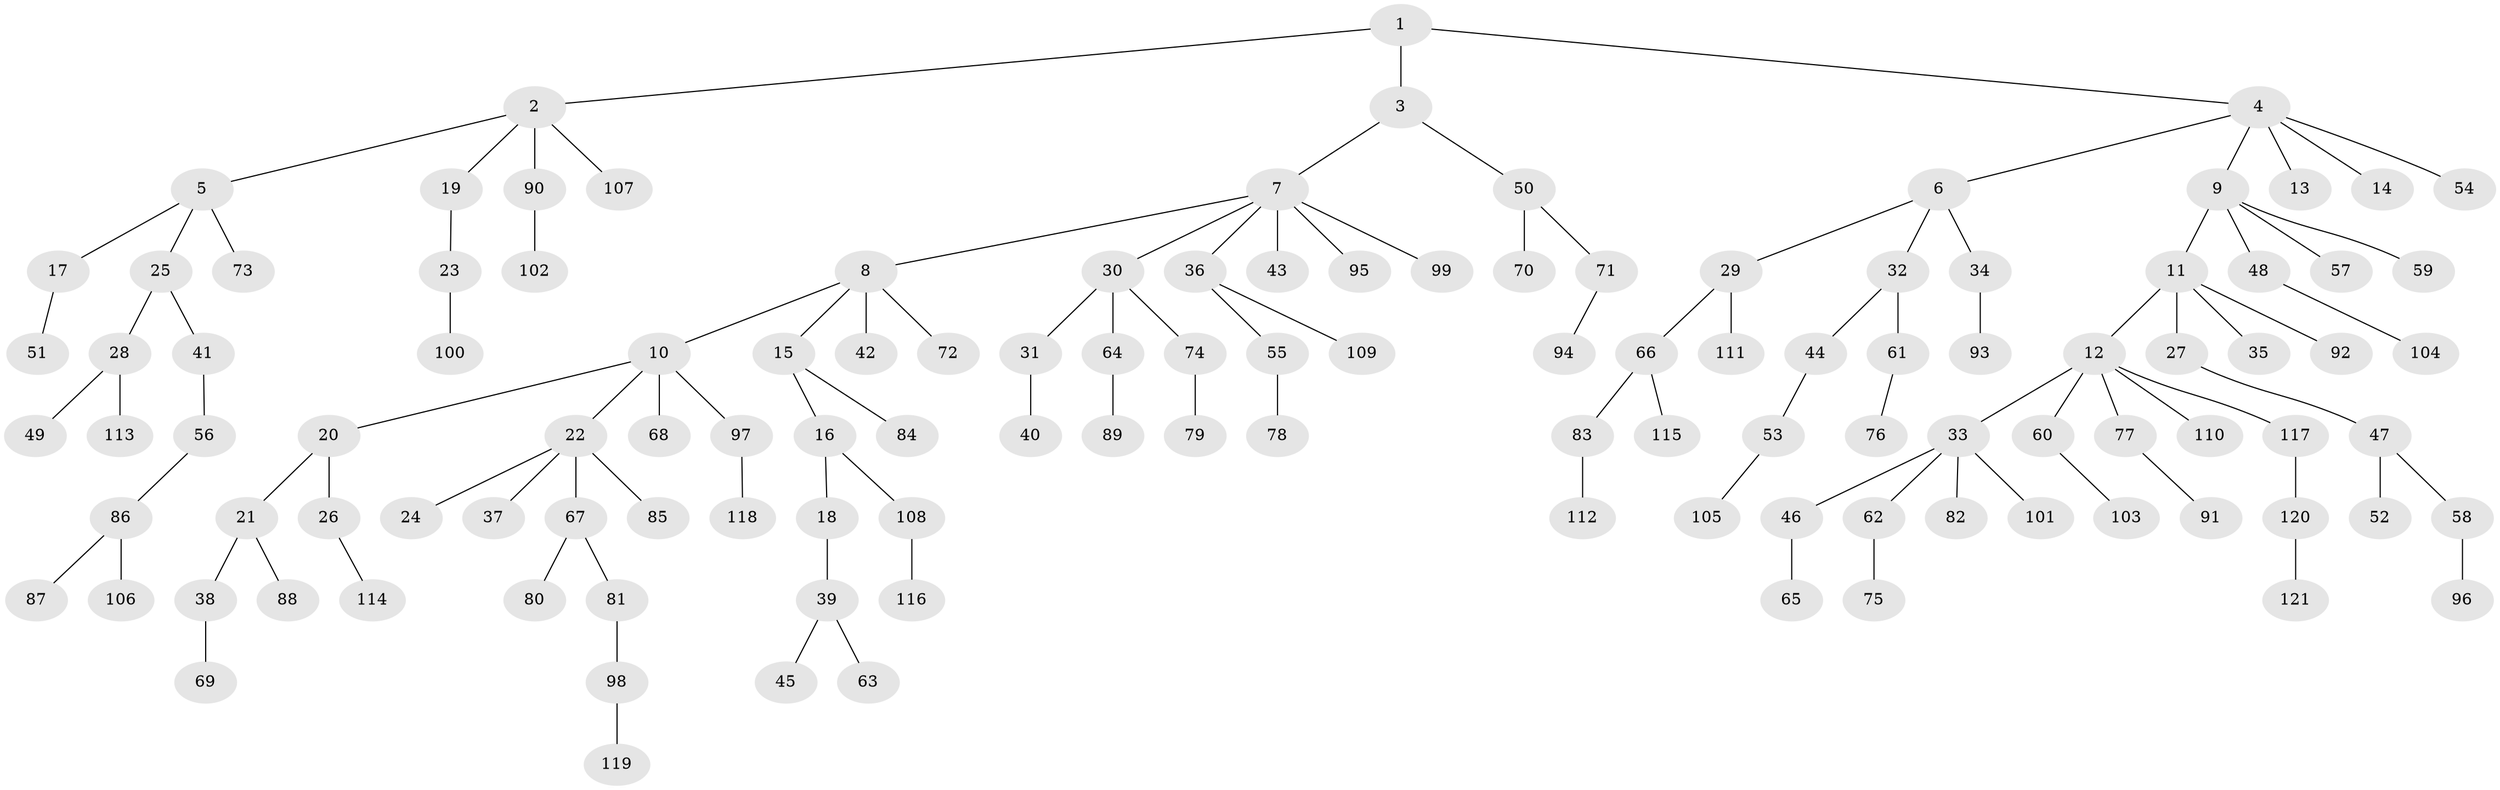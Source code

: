 // Generated by graph-tools (version 1.1) at 2025/37/03/09/25 02:37:07]
// undirected, 121 vertices, 120 edges
graph export_dot {
graph [start="1"]
  node [color=gray90,style=filled];
  1;
  2;
  3;
  4;
  5;
  6;
  7;
  8;
  9;
  10;
  11;
  12;
  13;
  14;
  15;
  16;
  17;
  18;
  19;
  20;
  21;
  22;
  23;
  24;
  25;
  26;
  27;
  28;
  29;
  30;
  31;
  32;
  33;
  34;
  35;
  36;
  37;
  38;
  39;
  40;
  41;
  42;
  43;
  44;
  45;
  46;
  47;
  48;
  49;
  50;
  51;
  52;
  53;
  54;
  55;
  56;
  57;
  58;
  59;
  60;
  61;
  62;
  63;
  64;
  65;
  66;
  67;
  68;
  69;
  70;
  71;
  72;
  73;
  74;
  75;
  76;
  77;
  78;
  79;
  80;
  81;
  82;
  83;
  84;
  85;
  86;
  87;
  88;
  89;
  90;
  91;
  92;
  93;
  94;
  95;
  96;
  97;
  98;
  99;
  100;
  101;
  102;
  103;
  104;
  105;
  106;
  107;
  108;
  109;
  110;
  111;
  112;
  113;
  114;
  115;
  116;
  117;
  118;
  119;
  120;
  121;
  1 -- 2;
  1 -- 3;
  1 -- 4;
  2 -- 5;
  2 -- 19;
  2 -- 90;
  2 -- 107;
  3 -- 7;
  3 -- 50;
  4 -- 6;
  4 -- 9;
  4 -- 13;
  4 -- 14;
  4 -- 54;
  5 -- 17;
  5 -- 25;
  5 -- 73;
  6 -- 29;
  6 -- 32;
  6 -- 34;
  7 -- 8;
  7 -- 30;
  7 -- 36;
  7 -- 43;
  7 -- 95;
  7 -- 99;
  8 -- 10;
  8 -- 15;
  8 -- 42;
  8 -- 72;
  9 -- 11;
  9 -- 48;
  9 -- 57;
  9 -- 59;
  10 -- 20;
  10 -- 22;
  10 -- 68;
  10 -- 97;
  11 -- 12;
  11 -- 27;
  11 -- 35;
  11 -- 92;
  12 -- 33;
  12 -- 60;
  12 -- 77;
  12 -- 110;
  12 -- 117;
  15 -- 16;
  15 -- 84;
  16 -- 18;
  16 -- 108;
  17 -- 51;
  18 -- 39;
  19 -- 23;
  20 -- 21;
  20 -- 26;
  21 -- 38;
  21 -- 88;
  22 -- 24;
  22 -- 37;
  22 -- 67;
  22 -- 85;
  23 -- 100;
  25 -- 28;
  25 -- 41;
  26 -- 114;
  27 -- 47;
  28 -- 49;
  28 -- 113;
  29 -- 66;
  29 -- 111;
  30 -- 31;
  30 -- 64;
  30 -- 74;
  31 -- 40;
  32 -- 44;
  32 -- 61;
  33 -- 46;
  33 -- 62;
  33 -- 82;
  33 -- 101;
  34 -- 93;
  36 -- 55;
  36 -- 109;
  38 -- 69;
  39 -- 45;
  39 -- 63;
  41 -- 56;
  44 -- 53;
  46 -- 65;
  47 -- 52;
  47 -- 58;
  48 -- 104;
  50 -- 70;
  50 -- 71;
  53 -- 105;
  55 -- 78;
  56 -- 86;
  58 -- 96;
  60 -- 103;
  61 -- 76;
  62 -- 75;
  64 -- 89;
  66 -- 83;
  66 -- 115;
  67 -- 80;
  67 -- 81;
  71 -- 94;
  74 -- 79;
  77 -- 91;
  81 -- 98;
  83 -- 112;
  86 -- 87;
  86 -- 106;
  90 -- 102;
  97 -- 118;
  98 -- 119;
  108 -- 116;
  117 -- 120;
  120 -- 121;
}
